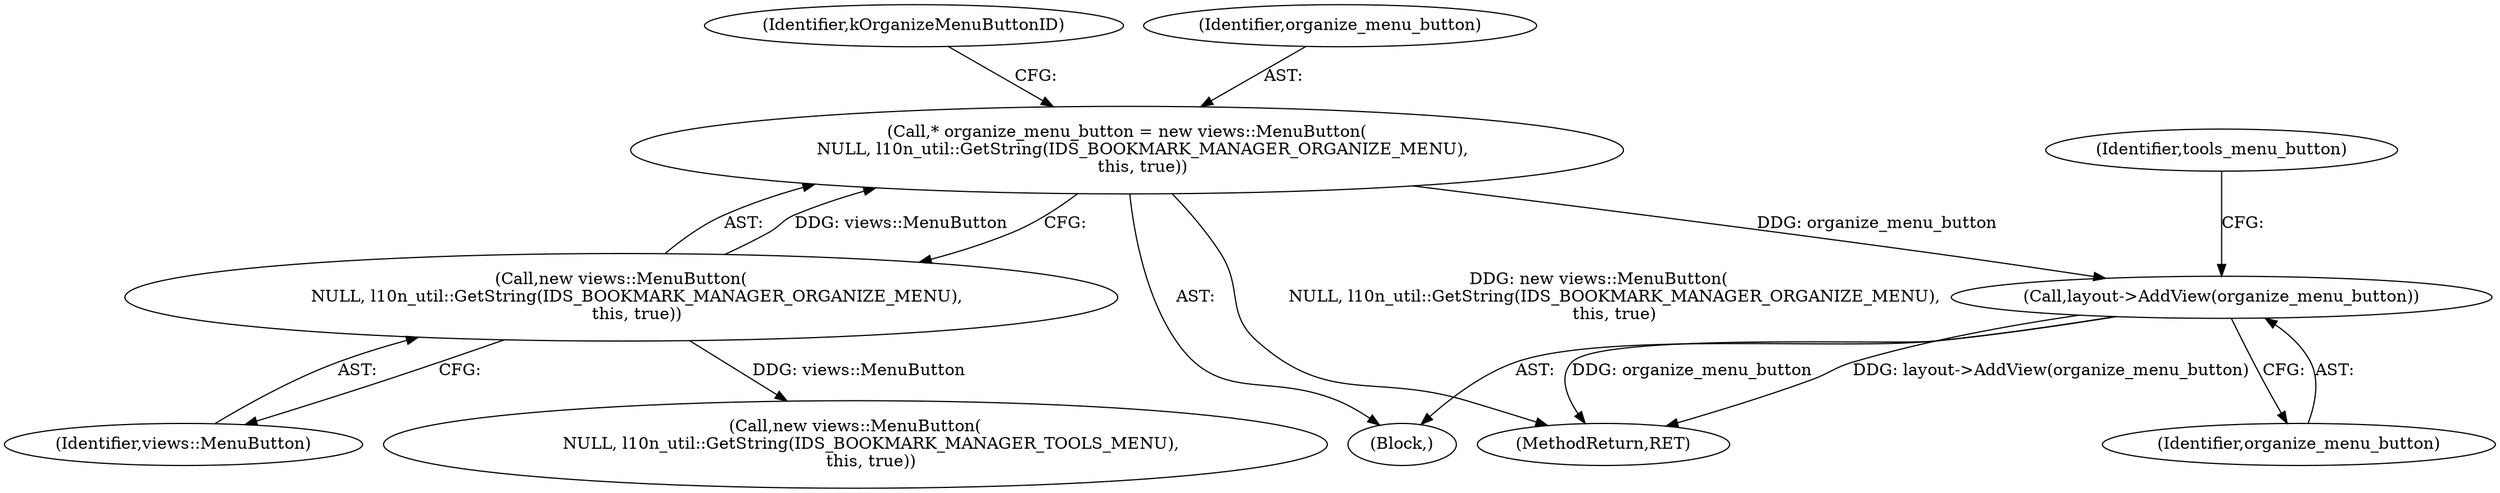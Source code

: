 digraph "0_Chrome_3da579b85a36e95c03d06b7c4ce9d618af4107bf@pointer" {
"1000130" [label="(Call,* organize_menu_button = new views::MenuButton(\n      NULL, l10n_util::GetString(IDS_BOOKMARK_MANAGER_ORGANIZE_MENU),\n      this, true))"];
"1000132" [label="(Call,new views::MenuButton(\n      NULL, l10n_util::GetString(IDS_BOOKMARK_MANAGER_ORGANIZE_MENU),\n      this, true))"];
"1000226" [label="(Call,layout->AddView(organize_menu_button))"];
"1000106" [label="(Block,)"];
"1000139" [label="(Call,new views::MenuButton(\n      NULL, l10n_util::GetString(IDS_BOOKMARK_MANAGER_TOOLS_MENU),\n      this, true))"];
"1000133" [label="(Identifier,views::MenuButton)"];
"1000135" [label="(Identifier,kOrganizeMenuButtonID)"];
"1000130" [label="(Call,* organize_menu_button = new views::MenuButton(\n      NULL, l10n_util::GetString(IDS_BOOKMARK_MANAGER_ORGANIZE_MENU),\n      this, true))"];
"1000131" [label="(Identifier,organize_menu_button)"];
"1000132" [label="(Call,new views::MenuButton(\n      NULL, l10n_util::GetString(IDS_BOOKMARK_MANAGER_ORGANIZE_MENU),\n      this, true))"];
"1000258" [label="(MethodReturn,RET)"];
"1000227" [label="(Identifier,organize_menu_button)"];
"1000229" [label="(Identifier,tools_menu_button)"];
"1000226" [label="(Call,layout->AddView(organize_menu_button))"];
"1000130" -> "1000106"  [label="AST: "];
"1000130" -> "1000132"  [label="CFG: "];
"1000131" -> "1000130"  [label="AST: "];
"1000132" -> "1000130"  [label="AST: "];
"1000135" -> "1000130"  [label="CFG: "];
"1000130" -> "1000258"  [label="DDG: new views::MenuButton(\n      NULL, l10n_util::GetString(IDS_BOOKMARK_MANAGER_ORGANIZE_MENU),\n      this, true)"];
"1000132" -> "1000130"  [label="DDG: views::MenuButton"];
"1000130" -> "1000226"  [label="DDG: organize_menu_button"];
"1000132" -> "1000133"  [label="CFG: "];
"1000133" -> "1000132"  [label="AST: "];
"1000132" -> "1000139"  [label="DDG: views::MenuButton"];
"1000226" -> "1000106"  [label="AST: "];
"1000226" -> "1000227"  [label="CFG: "];
"1000227" -> "1000226"  [label="AST: "];
"1000229" -> "1000226"  [label="CFG: "];
"1000226" -> "1000258"  [label="DDG: organize_menu_button"];
"1000226" -> "1000258"  [label="DDG: layout->AddView(organize_menu_button)"];
}
